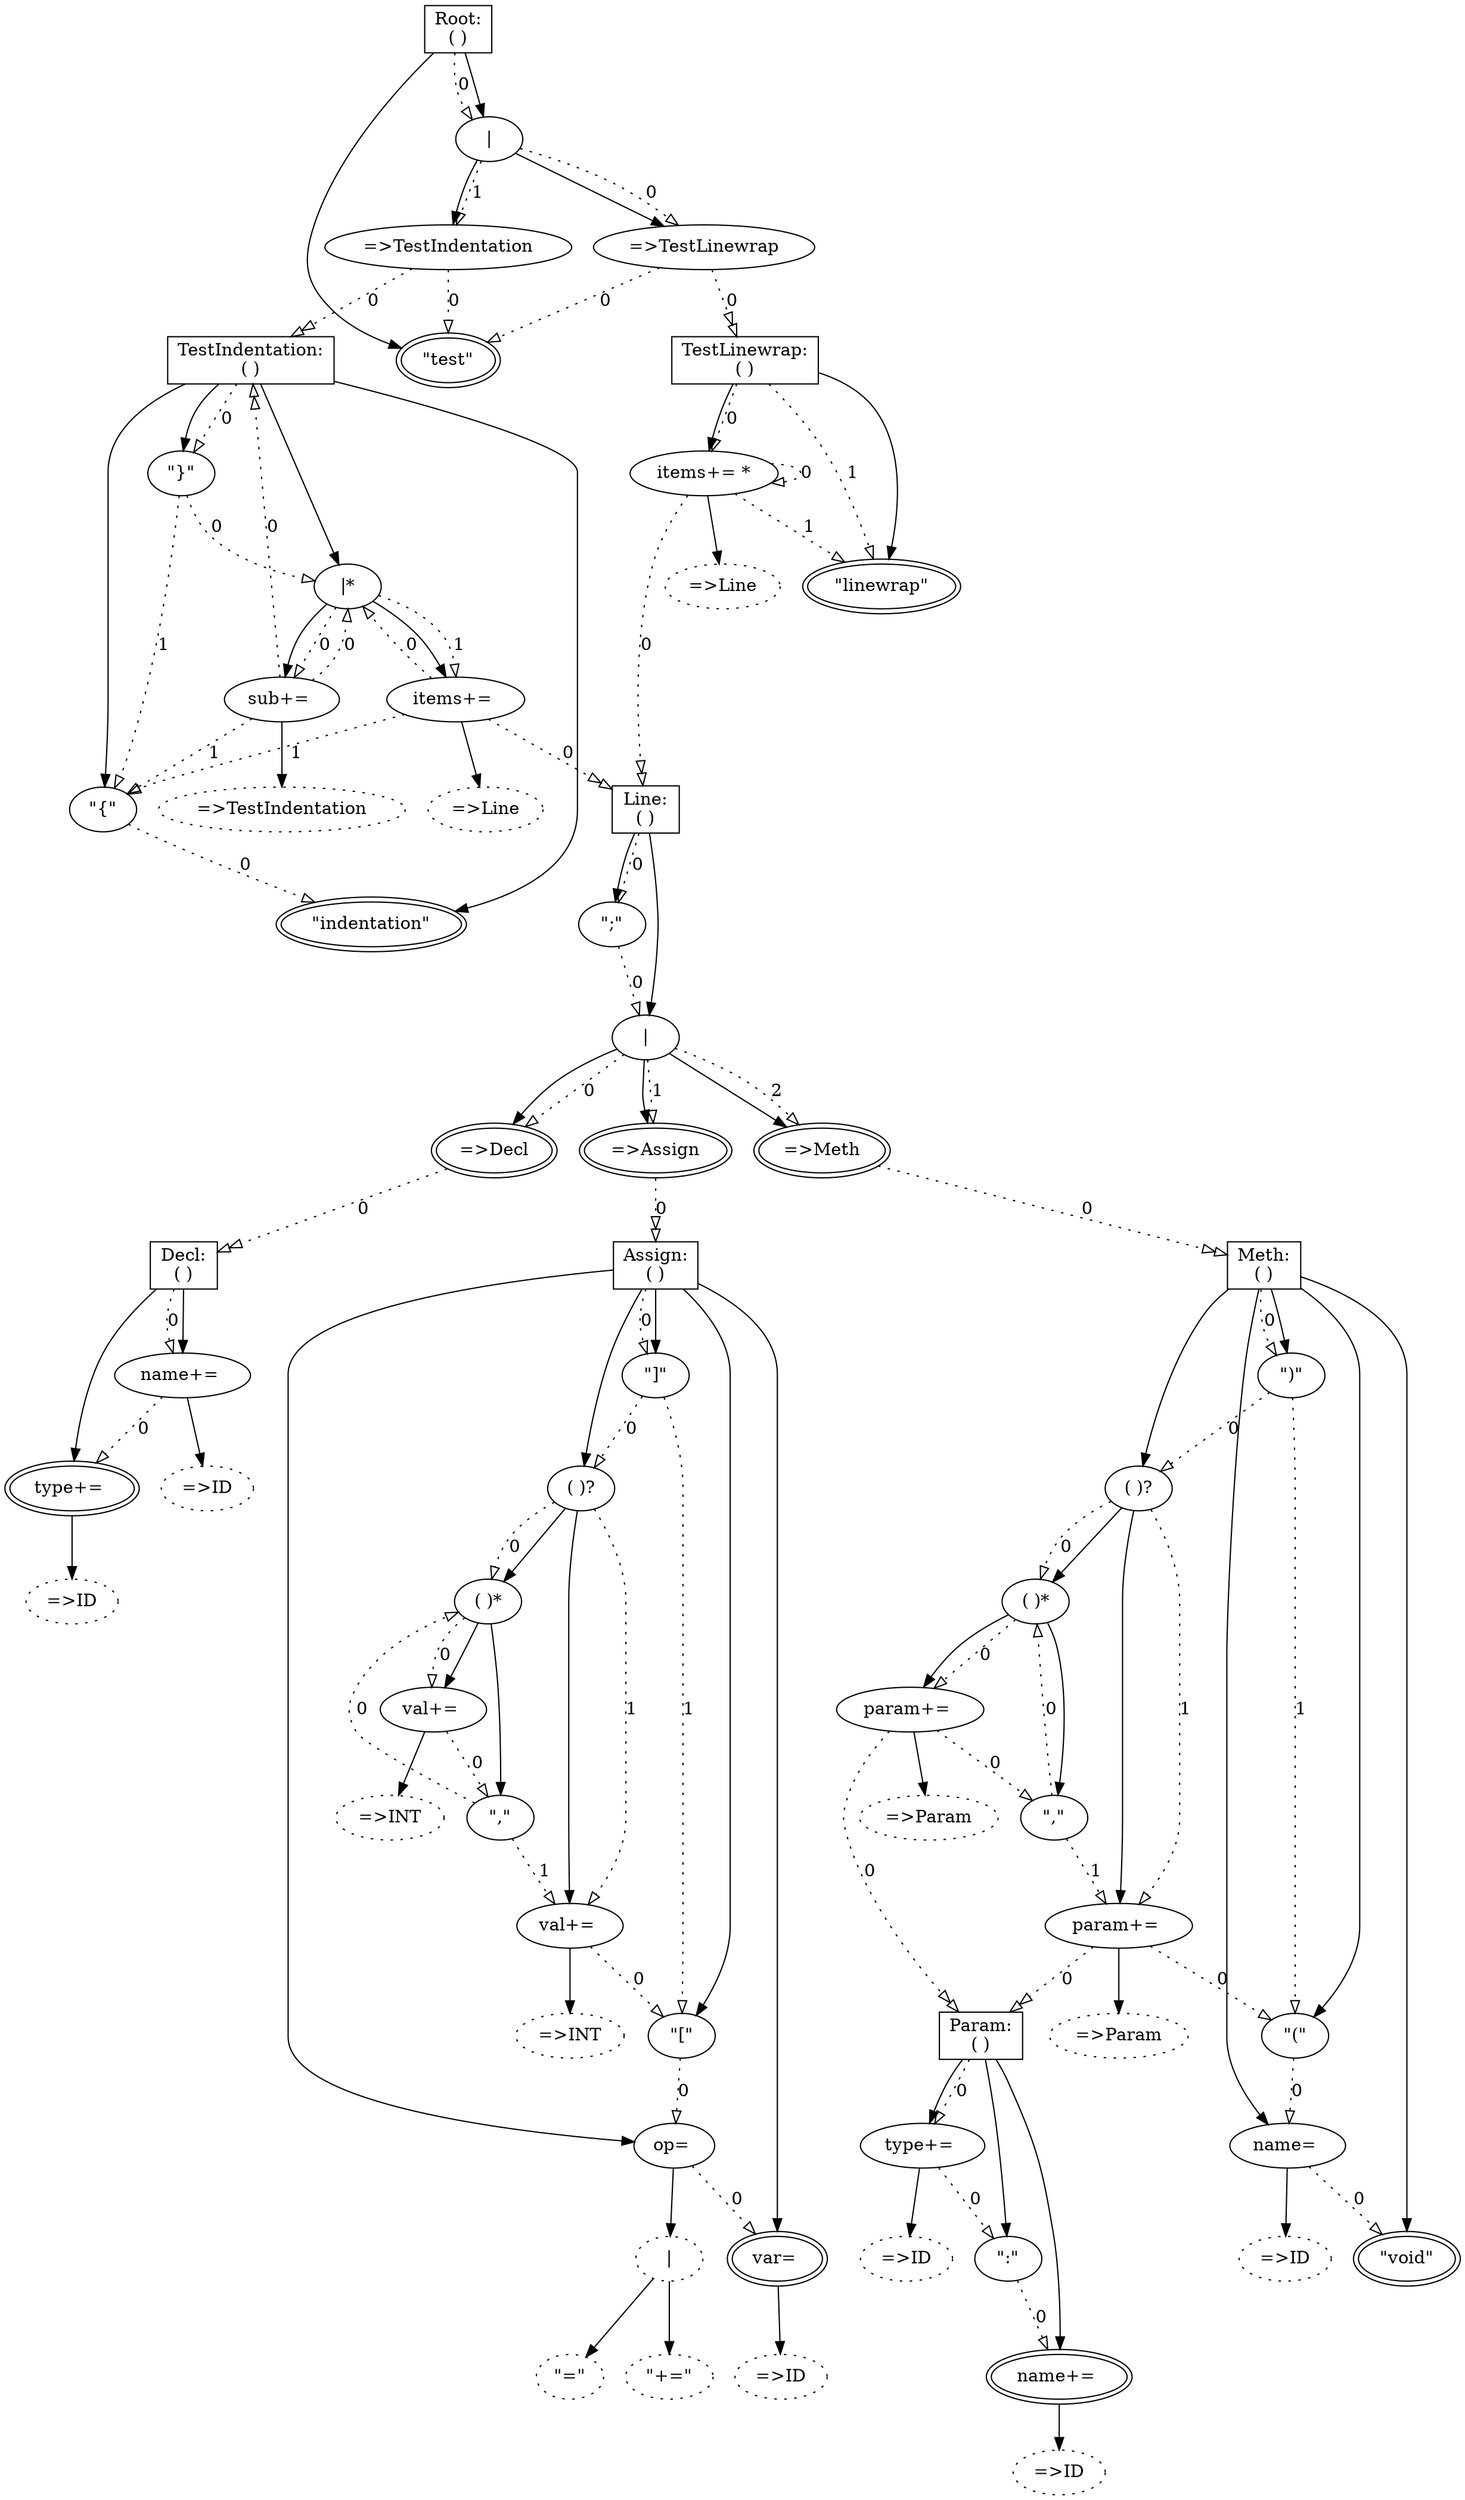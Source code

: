## This is a Graphviz .dot file (http://www.graphviz.org/)
## You can use the command 'dot -Tpdf this.dot > out.pdf' to render it.
digraph G {
group12517325 [shape=record,label="Root:\n( )"];
keyword2178579 [label="\"test\"",peripheries=2];
alternatives11005327 [label="\|"];
rulecall2817765 [label="=>TestLinewrap"];
rulecall13833753 [label="=>TestIndentation"];
group11160500 [shape=record,label="Line:\n( )"];
alternatives5259605 [label="\|"];
rulecall15818023 [label="=>Decl",peripheries=2];
rulecall1761998 [label="=>Assign",peripheries=2];
rulecall2120856 [label="=>Meth",peripheries=2];
keyword10425539 [label="\";\""];
group2184561 [shape=record,label="Decl:\n( )"];
assignment7377064 [label="type+= ",peripheries=2];
rulecall2702121 [label="=>ID",style=dotted];
assignment15408262 [label="name+= "];
rulecall10340573 [label="=>ID",style=dotted];
group6155004 [shape=record,label="Assign:\n( )"];
assignment15616686 [label="var= ",peripheries=2];
rulecall6884730 [label="=>ID",style=dotted];
assignment15987051 [label="op= "];
alternatives7258476 [label="\|",style=dotted];
keyword6069440 [label="\"=\"",style=dotted];
keyword3615483 [label="\"+=\"",style=dotted];
keyword15126693 [label="\"[\""];
group9180310 [label="( )?"];
assignment10208056 [label="val+= "];
rulecall2991839 [label="=>INT",style=dotted];
group2528178 [label="( )*"];
keyword11182531 [label="\",\""];
assignment6428123 [label="val+= "];
rulecall8983405 [label="=>INT",style=dotted];
keyword5931231 [label="\"]\""];
group12567716 [shape=record,label="Meth:\n( )"];
keyword463843 [label="\"void\"",peripheries=2];
assignment11188302 [label="name= "];
rulecall2761307 [label="=>ID",style=dotted];
keyword3515586 [label="\"(\""];
group13889917 [label="( )?"];
assignment9666672 [label="param+= "];
rulecall13981204 [label="=>Param",style=dotted];
group420390 [label="( )*"];
keyword2289292 [label="\",\""];
assignment5975686 [label="param+= "];
rulecall4955823 [label="=>Param",style=dotted];
keyword10421046 [label="\")\""];
group7714233 [shape=record,label="Param:\n( )"];
assignment15582341 [label="name+= ",peripheries=2];
rulecall66043 [label="=>ID",style=dotted];
keyword2700919 [label="\":\""];
assignment11984121 [label="type+= "];
rulecall6645499 [label="=>ID",style=dotted];
group9821722 [shape=record,label="TestLinewrap:\n( )"];
keyword2660597 [label="\"linewrap\"",peripheries=2];
assignment5378543 [label="items+= *"];
rulecall1537687 [label="=>Line",style=dotted];
group15610066 [shape=record,label="TestIndentation:\n( )"];
keyword13065528 [label="\"indentation\"",peripheries=2];
keyword12138270 [label="\"{\""];
alternatives13739367 [label="\|*"];
assignment12733619 [label="sub+= "];
rulecall3767336 [label="=>TestIndentation",style=dotted];
assignment414027 [label="items+= "];
rulecall12785681 [label="=>Line",style=dotted];
keyword6362866 [label="\"}\""];
group12517325->keyword2178579 [];
rulecall2817765->group9821722 [label=0,style=dotted,arrowhead=onormalonormal];
rulecall2817765->keyword2178579 [arrowtail=odot,label=0,style=dotted,arrowhead=onormal];
alternatives11005327->rulecall2817765 [];
rulecall13833753->group15610066 [label=0,style=dotted,arrowhead=onormalonormal];
rulecall13833753->keyword2178579 [arrowtail=odot,label=0,style=dotted,arrowhead=onormal];
alternatives11005327->rulecall13833753 [];
alternatives11005327->rulecall2817765 [label=0,style=dotted,arrowhead=onormal];
alternatives11005327->rulecall13833753 [label=1,style=dotted,arrowhead=onormal];
group12517325->alternatives11005327 [];
group12517325->alternatives11005327 [label=0,style=dotted,arrowhead=onormal];
rulecall15818023->group2184561 [label=0,style=dotted,arrowhead=onormalonormal];
alternatives5259605->rulecall15818023 [];
rulecall1761998->group6155004 [label=0,style=dotted,arrowhead=onormalonormal];
alternatives5259605->rulecall1761998 [];
rulecall2120856->group12567716 [label=0,style=dotted,arrowhead=onormalonormal];
alternatives5259605->rulecall2120856 [];
alternatives5259605->rulecall15818023 [label=0,style=dotted,arrowhead=onormal];
alternatives5259605->rulecall1761998 [label=1,style=dotted,arrowhead=onormal];
alternatives5259605->rulecall2120856 [label=2,style=dotted,arrowhead=onormal];
group11160500->alternatives5259605 [];
keyword10425539->alternatives5259605 [label=0,style=dotted,arrowhead=onormal];
group11160500->keyword10425539 [];
group11160500->keyword10425539 [label=0,style=dotted,arrowhead=onormal];
assignment7377064->rulecall2702121 [];
group2184561->assignment7377064 [];
assignment15408262->rulecall10340573 [];
assignment15408262->assignment7377064 [label=0,style=dotted,arrowhead=onormal];
group2184561->assignment15408262 [];
group2184561->assignment15408262 [label=0,style=dotted,arrowhead=onormal];
assignment15616686->rulecall6884730 [];
group6155004->assignment15616686 [];
alternatives7258476->keyword6069440 [];
alternatives7258476->keyword3615483 [];
assignment15987051->alternatives7258476 [];
assignment15987051->assignment15616686 [label=0,style=dotted,arrowhead=onormal];
group6155004->assignment15987051 [];
keyword15126693->assignment15987051 [label=0,style=dotted,arrowhead=onormal];
group6155004->keyword15126693 [];
assignment10208056->rulecall2991839 [];
assignment10208056->keyword15126693 [label=0,style=dotted,arrowhead=onormal];
group9180310->assignment10208056 [];
keyword11182531->group2528178 [label=0,style=dotted,arrowhead=onormal];
keyword11182531->assignment10208056 [label=1,style=dotted,arrowhead=onormal];
group2528178->keyword11182531 [];
assignment6428123->rulecall8983405 [];
assignment6428123->keyword11182531 [label=0,style=dotted,arrowhead=onormal];
group2528178->assignment6428123 [];
group2528178->assignment6428123 [label=0,style=dotted,arrowhead=onormal];
group9180310->group2528178 [];
group9180310->group2528178 [label=0,style=dotted,arrowhead=onormal];
group9180310->assignment10208056 [label=1,style=dotted,arrowhead=onormal];
group6155004->group9180310 [];
keyword5931231->group9180310 [label=0,style=dotted,arrowhead=onormal];
keyword5931231->keyword15126693 [label=1,style=dotted,arrowhead=onormal];
group6155004->keyword5931231 [];
group6155004->keyword5931231 [label=0,style=dotted,arrowhead=onormal];
group12567716->keyword463843 [];
assignment11188302->rulecall2761307 [];
assignment11188302->keyword463843 [label=0,style=dotted,arrowhead=onormal];
group12567716->assignment11188302 [];
keyword3515586->assignment11188302 [label=0,style=dotted,arrowhead=onormal];
group12567716->keyword3515586 [];
assignment9666672->rulecall13981204 [];
assignment9666672->group7714233 [label=0,style=dotted,arrowhead=onormalonormal];
assignment9666672->keyword3515586 [arrowtail=odot,label=0,style=dotted,arrowhead=onormal];
group13889917->assignment9666672 [];
keyword2289292->group420390 [label=0,style=dotted,arrowhead=onormal];
keyword2289292->assignment9666672 [label=1,style=dotted,arrowhead=onormal];
group420390->keyword2289292 [];
assignment5975686->rulecall4955823 [];
assignment5975686->group7714233 [label=0,style=dotted,arrowhead=onormalonormal];
assignment5975686->keyword2289292 [arrowtail=odot,label=0,style=dotted,arrowhead=onormal];
group420390->assignment5975686 [];
group420390->assignment5975686 [label=0,style=dotted,arrowhead=onormal];
group13889917->group420390 [];
group13889917->group420390 [label=0,style=dotted,arrowhead=onormal];
group13889917->assignment9666672 [label=1,style=dotted,arrowhead=onormal];
group12567716->group13889917 [];
keyword10421046->group13889917 [label=0,style=dotted,arrowhead=onormal];
keyword10421046->keyword3515586 [label=1,style=dotted,arrowhead=onormal];
group12567716->keyword10421046 [];
group12567716->keyword10421046 [label=0,style=dotted,arrowhead=onormal];
assignment15582341->rulecall66043 [];
group7714233->assignment15582341 [];
keyword2700919->assignment15582341 [label=0,style=dotted,arrowhead=onormal];
group7714233->keyword2700919 [];
assignment11984121->rulecall6645499 [];
assignment11984121->keyword2700919 [label=0,style=dotted,arrowhead=onormal];
group7714233->assignment11984121 [];
group7714233->assignment11984121 [label=0,style=dotted,arrowhead=onormal];
group9821722->keyword2660597 [];
assignment5378543->rulecall1537687 [];
assignment5378543->group11160500 [label=0,style=dotted,arrowhead=onormalonormal];
assignment5378543->assignment5378543 [arrowtail=odot,label=0,style=dotted,arrowhead=onormal];
assignment5378543->keyword2660597 [arrowtail=odot,label=1,style=dotted,arrowhead=onormal];
group9821722->assignment5378543 [];
group9821722->assignment5378543 [label=0,style=dotted,arrowhead=onormal];
group9821722->keyword2660597 [label=1,style=dotted,arrowhead=onormal];
group15610066->keyword13065528 [];
keyword12138270->keyword13065528 [label=0,style=dotted,arrowhead=onormal];
group15610066->keyword12138270 [];
assignment12733619->rulecall3767336 [];
assignment12733619->group15610066 [label=0,style=dotted,arrowhead=onormalonormal];
assignment12733619->alternatives13739367 [arrowtail=odot,label=0,style=dotted,arrowhead=onormal];
assignment12733619->keyword12138270 [arrowtail=odot,label=1,style=dotted,arrowhead=onormal];
alternatives13739367->assignment12733619 [];
assignment414027->rulecall12785681 [];
assignment414027->group11160500 [label=0,style=dotted,arrowhead=onormalonormal];
assignment414027->alternatives13739367 [arrowtail=odot,label=0,style=dotted,arrowhead=onormal];
assignment414027->keyword12138270 [arrowtail=odot,label=1,style=dotted,arrowhead=onormal];
alternatives13739367->assignment414027 [];
alternatives13739367->assignment12733619 [label=0,style=dotted,arrowhead=onormal];
alternatives13739367->assignment414027 [label=1,style=dotted,arrowhead=onormal];
group15610066->alternatives13739367 [];
keyword6362866->alternatives13739367 [label=0,style=dotted,arrowhead=onormal];
keyword6362866->keyword12138270 [label=1,style=dotted,arrowhead=onormal];
group15610066->keyword6362866 [];
group15610066->keyword6362866 [label=0,style=dotted,arrowhead=onormal];
}

